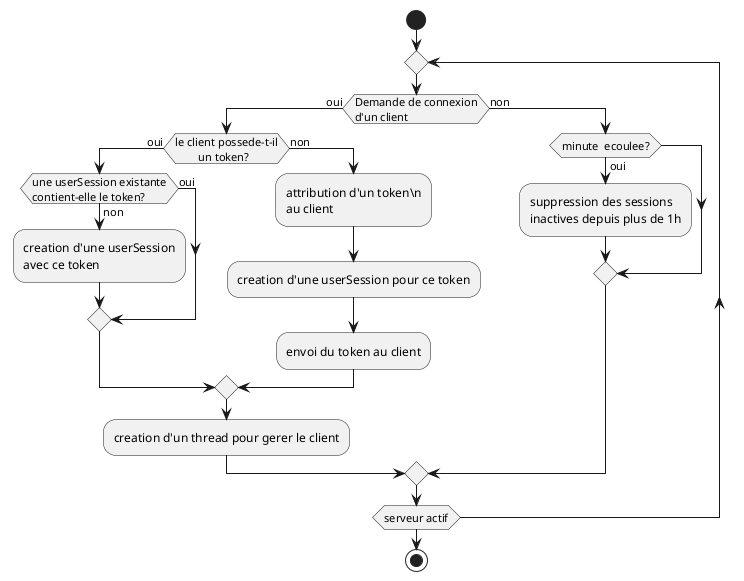 @startuml
start
repeat
if (Demande de connexion\nd'un client) then (oui)

    if (le client possede-t-il\n\tun token?) then (oui)
      if (une userSession existante\ncontient-elle le token?) then (oui)

        else (non)
          :creation d'une userSession\navec ce token;
        endif

    else (non)
        :attribution d'un token\n
        au client;
        :creation d'une userSession pour ce token;
        :envoi du token au client;
    endif
    :creation d'un thread pour gerer le client;
else (non)
    if (minute  ecoulee?) then (oui)
        :suppression des sessions\ninactives depuis plus de 1h;
    endif
endif
repeat while(serveur actif)
stop
@enduml
